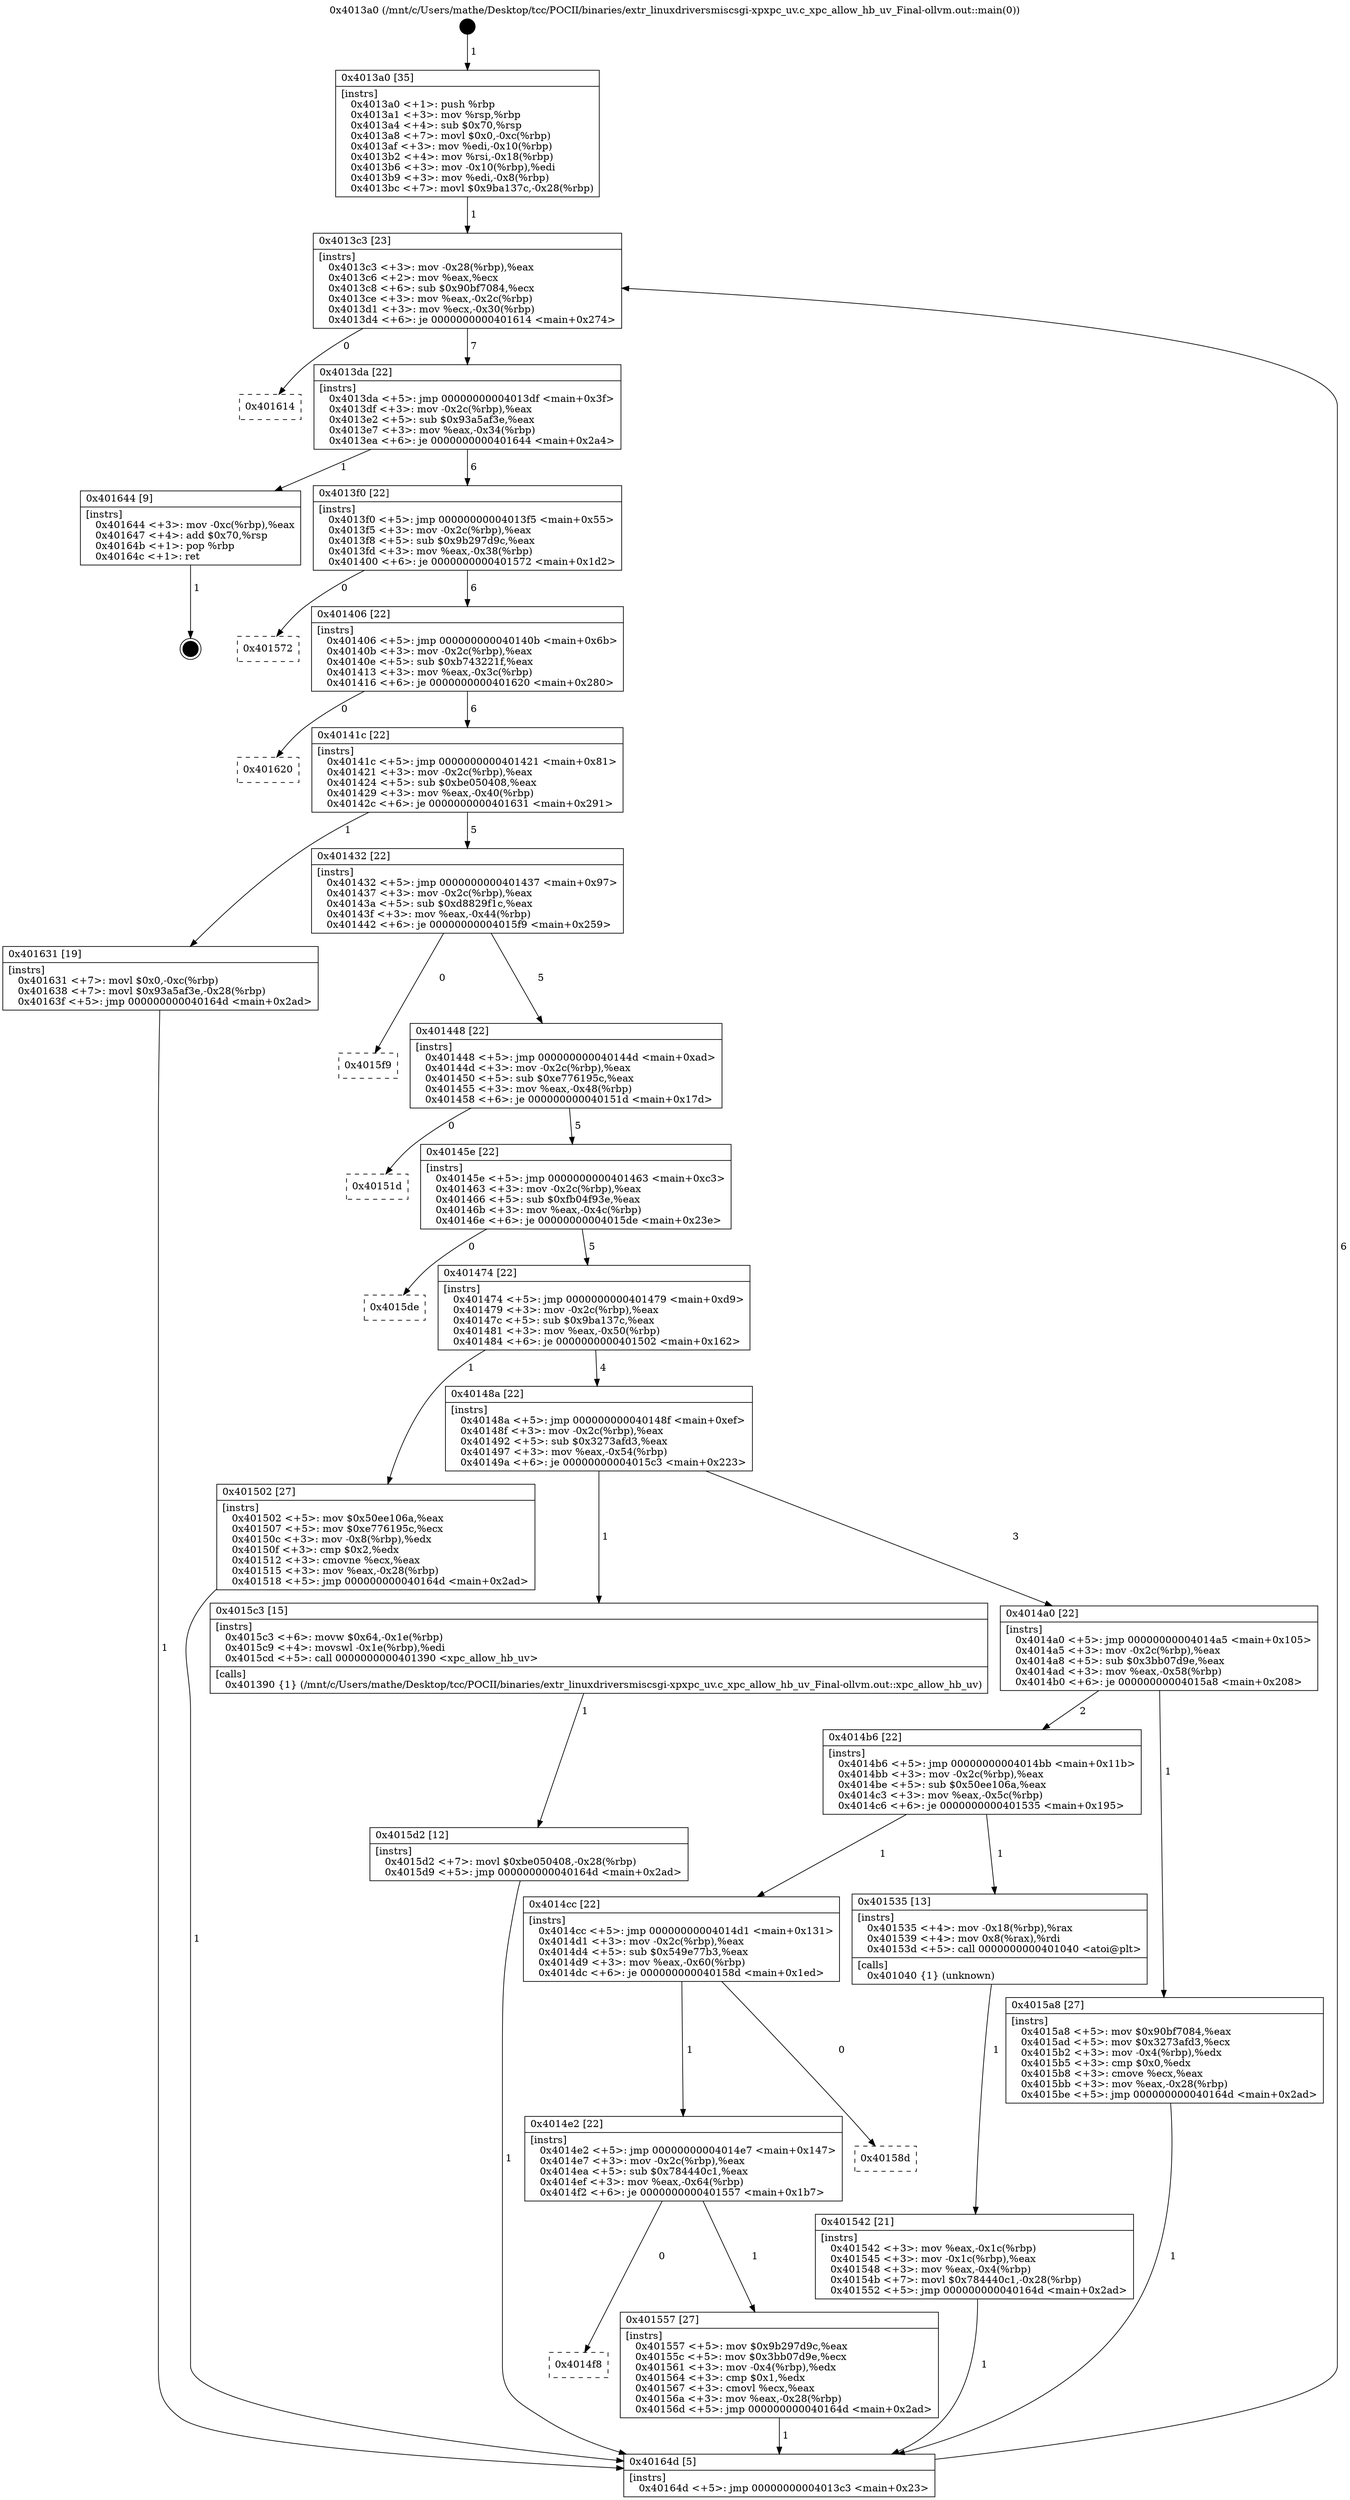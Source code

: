 digraph "0x4013a0" {
  label = "0x4013a0 (/mnt/c/Users/mathe/Desktop/tcc/POCII/binaries/extr_linuxdriversmiscsgi-xpxpc_uv.c_xpc_allow_hb_uv_Final-ollvm.out::main(0))"
  labelloc = "t"
  node[shape=record]

  Entry [label="",width=0.3,height=0.3,shape=circle,fillcolor=black,style=filled]
  "0x4013c3" [label="{
     0x4013c3 [23]\l
     | [instrs]\l
     &nbsp;&nbsp;0x4013c3 \<+3\>: mov -0x28(%rbp),%eax\l
     &nbsp;&nbsp;0x4013c6 \<+2\>: mov %eax,%ecx\l
     &nbsp;&nbsp;0x4013c8 \<+6\>: sub $0x90bf7084,%ecx\l
     &nbsp;&nbsp;0x4013ce \<+3\>: mov %eax,-0x2c(%rbp)\l
     &nbsp;&nbsp;0x4013d1 \<+3\>: mov %ecx,-0x30(%rbp)\l
     &nbsp;&nbsp;0x4013d4 \<+6\>: je 0000000000401614 \<main+0x274\>\l
  }"]
  "0x401614" [label="{
     0x401614\l
  }", style=dashed]
  "0x4013da" [label="{
     0x4013da [22]\l
     | [instrs]\l
     &nbsp;&nbsp;0x4013da \<+5\>: jmp 00000000004013df \<main+0x3f\>\l
     &nbsp;&nbsp;0x4013df \<+3\>: mov -0x2c(%rbp),%eax\l
     &nbsp;&nbsp;0x4013e2 \<+5\>: sub $0x93a5af3e,%eax\l
     &nbsp;&nbsp;0x4013e7 \<+3\>: mov %eax,-0x34(%rbp)\l
     &nbsp;&nbsp;0x4013ea \<+6\>: je 0000000000401644 \<main+0x2a4\>\l
  }"]
  Exit [label="",width=0.3,height=0.3,shape=circle,fillcolor=black,style=filled,peripheries=2]
  "0x401644" [label="{
     0x401644 [9]\l
     | [instrs]\l
     &nbsp;&nbsp;0x401644 \<+3\>: mov -0xc(%rbp),%eax\l
     &nbsp;&nbsp;0x401647 \<+4\>: add $0x70,%rsp\l
     &nbsp;&nbsp;0x40164b \<+1\>: pop %rbp\l
     &nbsp;&nbsp;0x40164c \<+1\>: ret\l
  }"]
  "0x4013f0" [label="{
     0x4013f0 [22]\l
     | [instrs]\l
     &nbsp;&nbsp;0x4013f0 \<+5\>: jmp 00000000004013f5 \<main+0x55\>\l
     &nbsp;&nbsp;0x4013f5 \<+3\>: mov -0x2c(%rbp),%eax\l
     &nbsp;&nbsp;0x4013f8 \<+5\>: sub $0x9b297d9c,%eax\l
     &nbsp;&nbsp;0x4013fd \<+3\>: mov %eax,-0x38(%rbp)\l
     &nbsp;&nbsp;0x401400 \<+6\>: je 0000000000401572 \<main+0x1d2\>\l
  }"]
  "0x4015d2" [label="{
     0x4015d2 [12]\l
     | [instrs]\l
     &nbsp;&nbsp;0x4015d2 \<+7\>: movl $0xbe050408,-0x28(%rbp)\l
     &nbsp;&nbsp;0x4015d9 \<+5\>: jmp 000000000040164d \<main+0x2ad\>\l
  }"]
  "0x401572" [label="{
     0x401572\l
  }", style=dashed]
  "0x401406" [label="{
     0x401406 [22]\l
     | [instrs]\l
     &nbsp;&nbsp;0x401406 \<+5\>: jmp 000000000040140b \<main+0x6b\>\l
     &nbsp;&nbsp;0x40140b \<+3\>: mov -0x2c(%rbp),%eax\l
     &nbsp;&nbsp;0x40140e \<+5\>: sub $0xb743221f,%eax\l
     &nbsp;&nbsp;0x401413 \<+3\>: mov %eax,-0x3c(%rbp)\l
     &nbsp;&nbsp;0x401416 \<+6\>: je 0000000000401620 \<main+0x280\>\l
  }"]
  "0x4014f8" [label="{
     0x4014f8\l
  }", style=dashed]
  "0x401620" [label="{
     0x401620\l
  }", style=dashed]
  "0x40141c" [label="{
     0x40141c [22]\l
     | [instrs]\l
     &nbsp;&nbsp;0x40141c \<+5\>: jmp 0000000000401421 \<main+0x81\>\l
     &nbsp;&nbsp;0x401421 \<+3\>: mov -0x2c(%rbp),%eax\l
     &nbsp;&nbsp;0x401424 \<+5\>: sub $0xbe050408,%eax\l
     &nbsp;&nbsp;0x401429 \<+3\>: mov %eax,-0x40(%rbp)\l
     &nbsp;&nbsp;0x40142c \<+6\>: je 0000000000401631 \<main+0x291\>\l
  }"]
  "0x401557" [label="{
     0x401557 [27]\l
     | [instrs]\l
     &nbsp;&nbsp;0x401557 \<+5\>: mov $0x9b297d9c,%eax\l
     &nbsp;&nbsp;0x40155c \<+5\>: mov $0x3bb07d9e,%ecx\l
     &nbsp;&nbsp;0x401561 \<+3\>: mov -0x4(%rbp),%edx\l
     &nbsp;&nbsp;0x401564 \<+3\>: cmp $0x1,%edx\l
     &nbsp;&nbsp;0x401567 \<+3\>: cmovl %ecx,%eax\l
     &nbsp;&nbsp;0x40156a \<+3\>: mov %eax,-0x28(%rbp)\l
     &nbsp;&nbsp;0x40156d \<+5\>: jmp 000000000040164d \<main+0x2ad\>\l
  }"]
  "0x401631" [label="{
     0x401631 [19]\l
     | [instrs]\l
     &nbsp;&nbsp;0x401631 \<+7\>: movl $0x0,-0xc(%rbp)\l
     &nbsp;&nbsp;0x401638 \<+7\>: movl $0x93a5af3e,-0x28(%rbp)\l
     &nbsp;&nbsp;0x40163f \<+5\>: jmp 000000000040164d \<main+0x2ad\>\l
  }"]
  "0x401432" [label="{
     0x401432 [22]\l
     | [instrs]\l
     &nbsp;&nbsp;0x401432 \<+5\>: jmp 0000000000401437 \<main+0x97\>\l
     &nbsp;&nbsp;0x401437 \<+3\>: mov -0x2c(%rbp),%eax\l
     &nbsp;&nbsp;0x40143a \<+5\>: sub $0xd8829f1c,%eax\l
     &nbsp;&nbsp;0x40143f \<+3\>: mov %eax,-0x44(%rbp)\l
     &nbsp;&nbsp;0x401442 \<+6\>: je 00000000004015f9 \<main+0x259\>\l
  }"]
  "0x4014e2" [label="{
     0x4014e2 [22]\l
     | [instrs]\l
     &nbsp;&nbsp;0x4014e2 \<+5\>: jmp 00000000004014e7 \<main+0x147\>\l
     &nbsp;&nbsp;0x4014e7 \<+3\>: mov -0x2c(%rbp),%eax\l
     &nbsp;&nbsp;0x4014ea \<+5\>: sub $0x784440c1,%eax\l
     &nbsp;&nbsp;0x4014ef \<+3\>: mov %eax,-0x64(%rbp)\l
     &nbsp;&nbsp;0x4014f2 \<+6\>: je 0000000000401557 \<main+0x1b7\>\l
  }"]
  "0x4015f9" [label="{
     0x4015f9\l
  }", style=dashed]
  "0x401448" [label="{
     0x401448 [22]\l
     | [instrs]\l
     &nbsp;&nbsp;0x401448 \<+5\>: jmp 000000000040144d \<main+0xad\>\l
     &nbsp;&nbsp;0x40144d \<+3\>: mov -0x2c(%rbp),%eax\l
     &nbsp;&nbsp;0x401450 \<+5\>: sub $0xe776195c,%eax\l
     &nbsp;&nbsp;0x401455 \<+3\>: mov %eax,-0x48(%rbp)\l
     &nbsp;&nbsp;0x401458 \<+6\>: je 000000000040151d \<main+0x17d\>\l
  }"]
  "0x40158d" [label="{
     0x40158d\l
  }", style=dashed]
  "0x40151d" [label="{
     0x40151d\l
  }", style=dashed]
  "0x40145e" [label="{
     0x40145e [22]\l
     | [instrs]\l
     &nbsp;&nbsp;0x40145e \<+5\>: jmp 0000000000401463 \<main+0xc3\>\l
     &nbsp;&nbsp;0x401463 \<+3\>: mov -0x2c(%rbp),%eax\l
     &nbsp;&nbsp;0x401466 \<+5\>: sub $0xfb04f93e,%eax\l
     &nbsp;&nbsp;0x40146b \<+3\>: mov %eax,-0x4c(%rbp)\l
     &nbsp;&nbsp;0x40146e \<+6\>: je 00000000004015de \<main+0x23e\>\l
  }"]
  "0x401542" [label="{
     0x401542 [21]\l
     | [instrs]\l
     &nbsp;&nbsp;0x401542 \<+3\>: mov %eax,-0x1c(%rbp)\l
     &nbsp;&nbsp;0x401545 \<+3\>: mov -0x1c(%rbp),%eax\l
     &nbsp;&nbsp;0x401548 \<+3\>: mov %eax,-0x4(%rbp)\l
     &nbsp;&nbsp;0x40154b \<+7\>: movl $0x784440c1,-0x28(%rbp)\l
     &nbsp;&nbsp;0x401552 \<+5\>: jmp 000000000040164d \<main+0x2ad\>\l
  }"]
  "0x4015de" [label="{
     0x4015de\l
  }", style=dashed]
  "0x401474" [label="{
     0x401474 [22]\l
     | [instrs]\l
     &nbsp;&nbsp;0x401474 \<+5\>: jmp 0000000000401479 \<main+0xd9\>\l
     &nbsp;&nbsp;0x401479 \<+3\>: mov -0x2c(%rbp),%eax\l
     &nbsp;&nbsp;0x40147c \<+5\>: sub $0x9ba137c,%eax\l
     &nbsp;&nbsp;0x401481 \<+3\>: mov %eax,-0x50(%rbp)\l
     &nbsp;&nbsp;0x401484 \<+6\>: je 0000000000401502 \<main+0x162\>\l
  }"]
  "0x4014cc" [label="{
     0x4014cc [22]\l
     | [instrs]\l
     &nbsp;&nbsp;0x4014cc \<+5\>: jmp 00000000004014d1 \<main+0x131\>\l
     &nbsp;&nbsp;0x4014d1 \<+3\>: mov -0x2c(%rbp),%eax\l
     &nbsp;&nbsp;0x4014d4 \<+5\>: sub $0x549e77b3,%eax\l
     &nbsp;&nbsp;0x4014d9 \<+3\>: mov %eax,-0x60(%rbp)\l
     &nbsp;&nbsp;0x4014dc \<+6\>: je 000000000040158d \<main+0x1ed\>\l
  }"]
  "0x401502" [label="{
     0x401502 [27]\l
     | [instrs]\l
     &nbsp;&nbsp;0x401502 \<+5\>: mov $0x50ee106a,%eax\l
     &nbsp;&nbsp;0x401507 \<+5\>: mov $0xe776195c,%ecx\l
     &nbsp;&nbsp;0x40150c \<+3\>: mov -0x8(%rbp),%edx\l
     &nbsp;&nbsp;0x40150f \<+3\>: cmp $0x2,%edx\l
     &nbsp;&nbsp;0x401512 \<+3\>: cmovne %ecx,%eax\l
     &nbsp;&nbsp;0x401515 \<+3\>: mov %eax,-0x28(%rbp)\l
     &nbsp;&nbsp;0x401518 \<+5\>: jmp 000000000040164d \<main+0x2ad\>\l
  }"]
  "0x40148a" [label="{
     0x40148a [22]\l
     | [instrs]\l
     &nbsp;&nbsp;0x40148a \<+5\>: jmp 000000000040148f \<main+0xef\>\l
     &nbsp;&nbsp;0x40148f \<+3\>: mov -0x2c(%rbp),%eax\l
     &nbsp;&nbsp;0x401492 \<+5\>: sub $0x3273afd3,%eax\l
     &nbsp;&nbsp;0x401497 \<+3\>: mov %eax,-0x54(%rbp)\l
     &nbsp;&nbsp;0x40149a \<+6\>: je 00000000004015c3 \<main+0x223\>\l
  }"]
  "0x40164d" [label="{
     0x40164d [5]\l
     | [instrs]\l
     &nbsp;&nbsp;0x40164d \<+5\>: jmp 00000000004013c3 \<main+0x23\>\l
  }"]
  "0x4013a0" [label="{
     0x4013a0 [35]\l
     | [instrs]\l
     &nbsp;&nbsp;0x4013a0 \<+1\>: push %rbp\l
     &nbsp;&nbsp;0x4013a1 \<+3\>: mov %rsp,%rbp\l
     &nbsp;&nbsp;0x4013a4 \<+4\>: sub $0x70,%rsp\l
     &nbsp;&nbsp;0x4013a8 \<+7\>: movl $0x0,-0xc(%rbp)\l
     &nbsp;&nbsp;0x4013af \<+3\>: mov %edi,-0x10(%rbp)\l
     &nbsp;&nbsp;0x4013b2 \<+4\>: mov %rsi,-0x18(%rbp)\l
     &nbsp;&nbsp;0x4013b6 \<+3\>: mov -0x10(%rbp),%edi\l
     &nbsp;&nbsp;0x4013b9 \<+3\>: mov %edi,-0x8(%rbp)\l
     &nbsp;&nbsp;0x4013bc \<+7\>: movl $0x9ba137c,-0x28(%rbp)\l
  }"]
  "0x401535" [label="{
     0x401535 [13]\l
     | [instrs]\l
     &nbsp;&nbsp;0x401535 \<+4\>: mov -0x18(%rbp),%rax\l
     &nbsp;&nbsp;0x401539 \<+4\>: mov 0x8(%rax),%rdi\l
     &nbsp;&nbsp;0x40153d \<+5\>: call 0000000000401040 \<atoi@plt\>\l
     | [calls]\l
     &nbsp;&nbsp;0x401040 \{1\} (unknown)\l
  }"]
  "0x4015c3" [label="{
     0x4015c3 [15]\l
     | [instrs]\l
     &nbsp;&nbsp;0x4015c3 \<+6\>: movw $0x64,-0x1e(%rbp)\l
     &nbsp;&nbsp;0x4015c9 \<+4\>: movswl -0x1e(%rbp),%edi\l
     &nbsp;&nbsp;0x4015cd \<+5\>: call 0000000000401390 \<xpc_allow_hb_uv\>\l
     | [calls]\l
     &nbsp;&nbsp;0x401390 \{1\} (/mnt/c/Users/mathe/Desktop/tcc/POCII/binaries/extr_linuxdriversmiscsgi-xpxpc_uv.c_xpc_allow_hb_uv_Final-ollvm.out::xpc_allow_hb_uv)\l
  }"]
  "0x4014a0" [label="{
     0x4014a0 [22]\l
     | [instrs]\l
     &nbsp;&nbsp;0x4014a0 \<+5\>: jmp 00000000004014a5 \<main+0x105\>\l
     &nbsp;&nbsp;0x4014a5 \<+3\>: mov -0x2c(%rbp),%eax\l
     &nbsp;&nbsp;0x4014a8 \<+5\>: sub $0x3bb07d9e,%eax\l
     &nbsp;&nbsp;0x4014ad \<+3\>: mov %eax,-0x58(%rbp)\l
     &nbsp;&nbsp;0x4014b0 \<+6\>: je 00000000004015a8 \<main+0x208\>\l
  }"]
  "0x4014b6" [label="{
     0x4014b6 [22]\l
     | [instrs]\l
     &nbsp;&nbsp;0x4014b6 \<+5\>: jmp 00000000004014bb \<main+0x11b\>\l
     &nbsp;&nbsp;0x4014bb \<+3\>: mov -0x2c(%rbp),%eax\l
     &nbsp;&nbsp;0x4014be \<+5\>: sub $0x50ee106a,%eax\l
     &nbsp;&nbsp;0x4014c3 \<+3\>: mov %eax,-0x5c(%rbp)\l
     &nbsp;&nbsp;0x4014c6 \<+6\>: je 0000000000401535 \<main+0x195\>\l
  }"]
  "0x4015a8" [label="{
     0x4015a8 [27]\l
     | [instrs]\l
     &nbsp;&nbsp;0x4015a8 \<+5\>: mov $0x90bf7084,%eax\l
     &nbsp;&nbsp;0x4015ad \<+5\>: mov $0x3273afd3,%ecx\l
     &nbsp;&nbsp;0x4015b2 \<+3\>: mov -0x4(%rbp),%edx\l
     &nbsp;&nbsp;0x4015b5 \<+3\>: cmp $0x0,%edx\l
     &nbsp;&nbsp;0x4015b8 \<+3\>: cmove %ecx,%eax\l
     &nbsp;&nbsp;0x4015bb \<+3\>: mov %eax,-0x28(%rbp)\l
     &nbsp;&nbsp;0x4015be \<+5\>: jmp 000000000040164d \<main+0x2ad\>\l
  }"]
  Entry -> "0x4013a0" [label=" 1"]
  "0x4013c3" -> "0x401614" [label=" 0"]
  "0x4013c3" -> "0x4013da" [label=" 7"]
  "0x401644" -> Exit [label=" 1"]
  "0x4013da" -> "0x401644" [label=" 1"]
  "0x4013da" -> "0x4013f0" [label=" 6"]
  "0x401631" -> "0x40164d" [label=" 1"]
  "0x4013f0" -> "0x401572" [label=" 0"]
  "0x4013f0" -> "0x401406" [label=" 6"]
  "0x4015d2" -> "0x40164d" [label=" 1"]
  "0x401406" -> "0x401620" [label=" 0"]
  "0x401406" -> "0x40141c" [label=" 6"]
  "0x4015c3" -> "0x4015d2" [label=" 1"]
  "0x40141c" -> "0x401631" [label=" 1"]
  "0x40141c" -> "0x401432" [label=" 5"]
  "0x4015a8" -> "0x40164d" [label=" 1"]
  "0x401432" -> "0x4015f9" [label=" 0"]
  "0x401432" -> "0x401448" [label=" 5"]
  "0x4014e2" -> "0x4014f8" [label=" 0"]
  "0x401448" -> "0x40151d" [label=" 0"]
  "0x401448" -> "0x40145e" [label=" 5"]
  "0x4014e2" -> "0x401557" [label=" 1"]
  "0x40145e" -> "0x4015de" [label=" 0"]
  "0x40145e" -> "0x401474" [label=" 5"]
  "0x4014cc" -> "0x4014e2" [label=" 1"]
  "0x401474" -> "0x401502" [label=" 1"]
  "0x401474" -> "0x40148a" [label=" 4"]
  "0x401502" -> "0x40164d" [label=" 1"]
  "0x4013a0" -> "0x4013c3" [label=" 1"]
  "0x40164d" -> "0x4013c3" [label=" 6"]
  "0x4014cc" -> "0x40158d" [label=" 0"]
  "0x40148a" -> "0x4015c3" [label=" 1"]
  "0x40148a" -> "0x4014a0" [label=" 3"]
  "0x401557" -> "0x40164d" [label=" 1"]
  "0x4014a0" -> "0x4015a8" [label=" 1"]
  "0x4014a0" -> "0x4014b6" [label=" 2"]
  "0x401542" -> "0x40164d" [label=" 1"]
  "0x4014b6" -> "0x401535" [label=" 1"]
  "0x4014b6" -> "0x4014cc" [label=" 1"]
  "0x401535" -> "0x401542" [label=" 1"]
}
